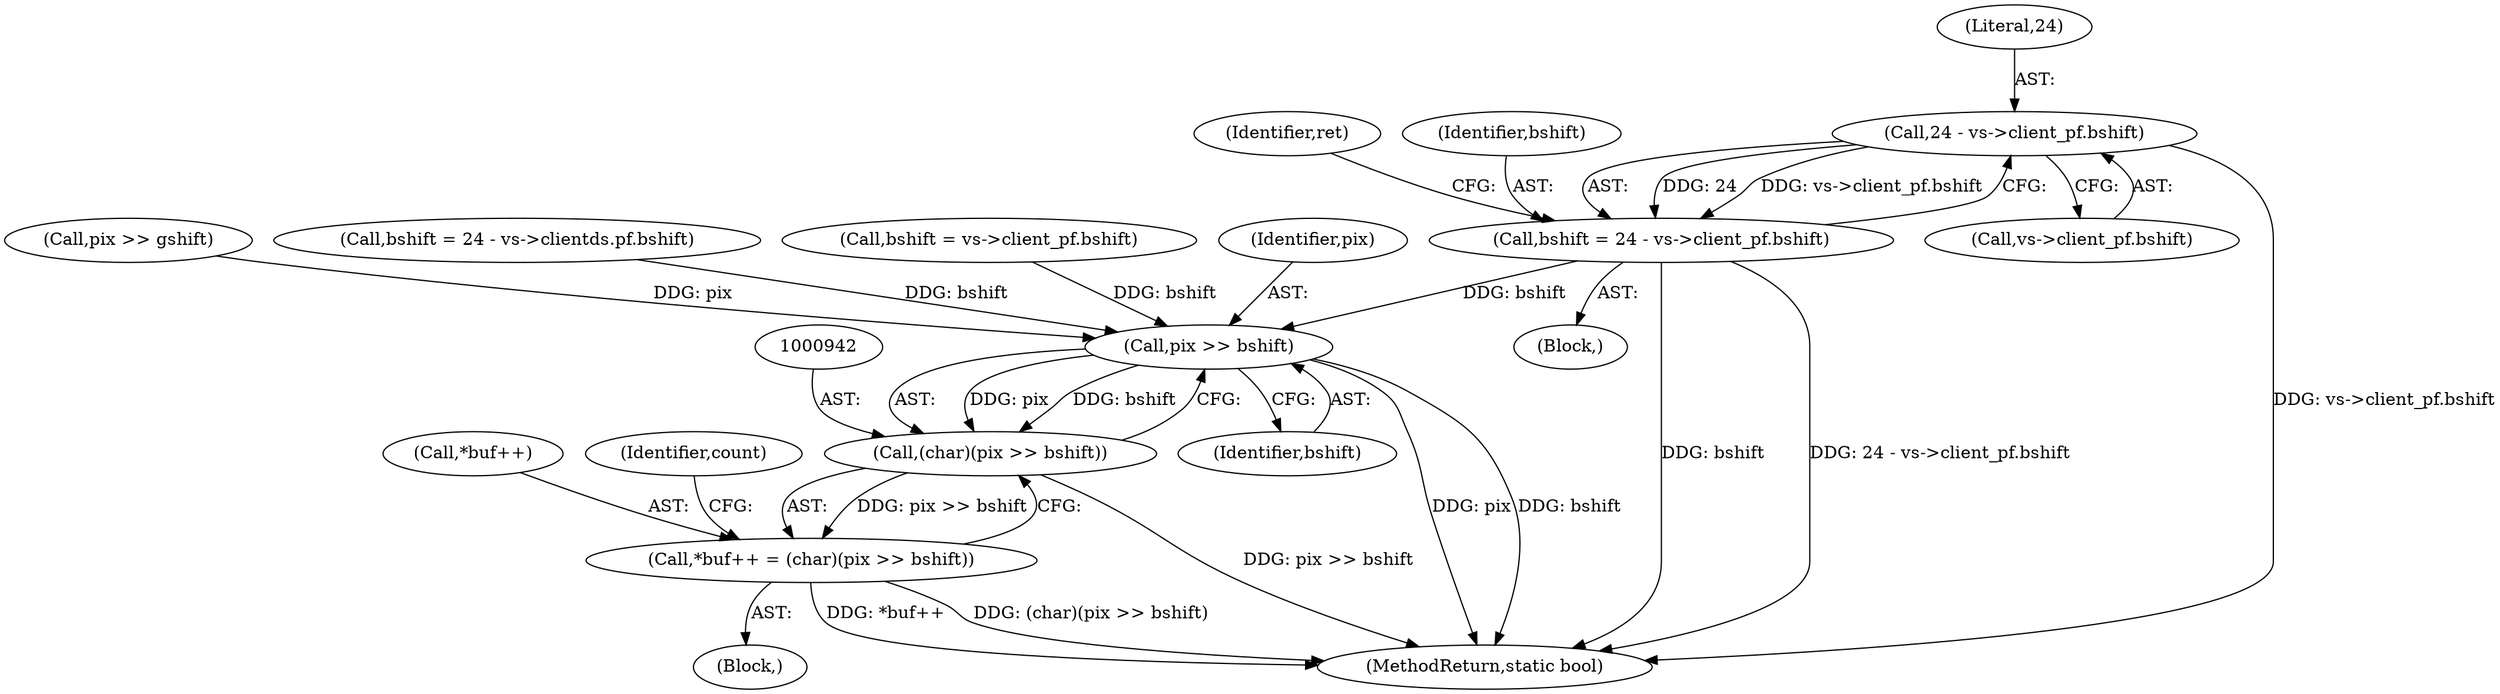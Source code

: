 digraph "0_qemu_9f64916da20eea67121d544698676295bbb105a7_0@pointer" {
"1000880" [label="(Call,24 - vs->client_pf.bshift)"];
"1000878" [label="(Call,bshift = 24 - vs->client_pf.bshift)"];
"1000943" [label="(Call,pix >> bshift)"];
"1000941" [label="(Call,(char)(pix >> bshift))"];
"1000937" [label="(Call,*buf++ = (char)(pix >> bshift))"];
"1000943" [label="(Call,pix >> bshift)"];
"1000888" [label="(Identifier,ret)"];
"1000934" [label="(Call,pix >> gshift)"];
"1000879" [label="(Identifier,bshift)"];
"1000890" [label="(Call,bshift = 24 - vs->clientds.pf.bshift)"];
"1000945" [label="(Identifier,bshift)"];
"1000941" [label="(Call,(char)(pix >> bshift))"];
"1000937" [label="(Call,*buf++ = (char)(pix >> bshift))"];
"1000859" [label="(Block,)"];
"1000882" [label="(Call,vs->client_pf.bshift)"];
"1000946" [label="(MethodReturn,static bool)"];
"1000913" [label="(Block,)"];
"1000878" [label="(Call,bshift = 24 - vs->client_pf.bshift)"];
"1000938" [label="(Call,*buf++)"];
"1000912" [label="(Identifier,count)"];
"1000851" [label="(Call,bshift = vs->client_pf.bshift)"];
"1000944" [label="(Identifier,pix)"];
"1000881" [label="(Literal,24)"];
"1000880" [label="(Call,24 - vs->client_pf.bshift)"];
"1000880" -> "1000878"  [label="AST: "];
"1000880" -> "1000882"  [label="CFG: "];
"1000881" -> "1000880"  [label="AST: "];
"1000882" -> "1000880"  [label="AST: "];
"1000878" -> "1000880"  [label="CFG: "];
"1000880" -> "1000946"  [label="DDG: vs->client_pf.bshift"];
"1000880" -> "1000878"  [label="DDG: 24"];
"1000880" -> "1000878"  [label="DDG: vs->client_pf.bshift"];
"1000878" -> "1000859"  [label="AST: "];
"1000879" -> "1000878"  [label="AST: "];
"1000888" -> "1000878"  [label="CFG: "];
"1000878" -> "1000946"  [label="DDG: bshift"];
"1000878" -> "1000946"  [label="DDG: 24 - vs->client_pf.bshift"];
"1000878" -> "1000943"  [label="DDG: bshift"];
"1000943" -> "1000941"  [label="AST: "];
"1000943" -> "1000945"  [label="CFG: "];
"1000944" -> "1000943"  [label="AST: "];
"1000945" -> "1000943"  [label="AST: "];
"1000941" -> "1000943"  [label="CFG: "];
"1000943" -> "1000946"  [label="DDG: pix"];
"1000943" -> "1000946"  [label="DDG: bshift"];
"1000943" -> "1000941"  [label="DDG: pix"];
"1000943" -> "1000941"  [label="DDG: bshift"];
"1000934" -> "1000943"  [label="DDG: pix"];
"1000890" -> "1000943"  [label="DDG: bshift"];
"1000851" -> "1000943"  [label="DDG: bshift"];
"1000941" -> "1000937"  [label="AST: "];
"1000942" -> "1000941"  [label="AST: "];
"1000937" -> "1000941"  [label="CFG: "];
"1000941" -> "1000946"  [label="DDG: pix >> bshift"];
"1000941" -> "1000937"  [label="DDG: pix >> bshift"];
"1000937" -> "1000913"  [label="AST: "];
"1000938" -> "1000937"  [label="AST: "];
"1000912" -> "1000937"  [label="CFG: "];
"1000937" -> "1000946"  [label="DDG: *buf++"];
"1000937" -> "1000946"  [label="DDG: (char)(pix >> bshift)"];
}
